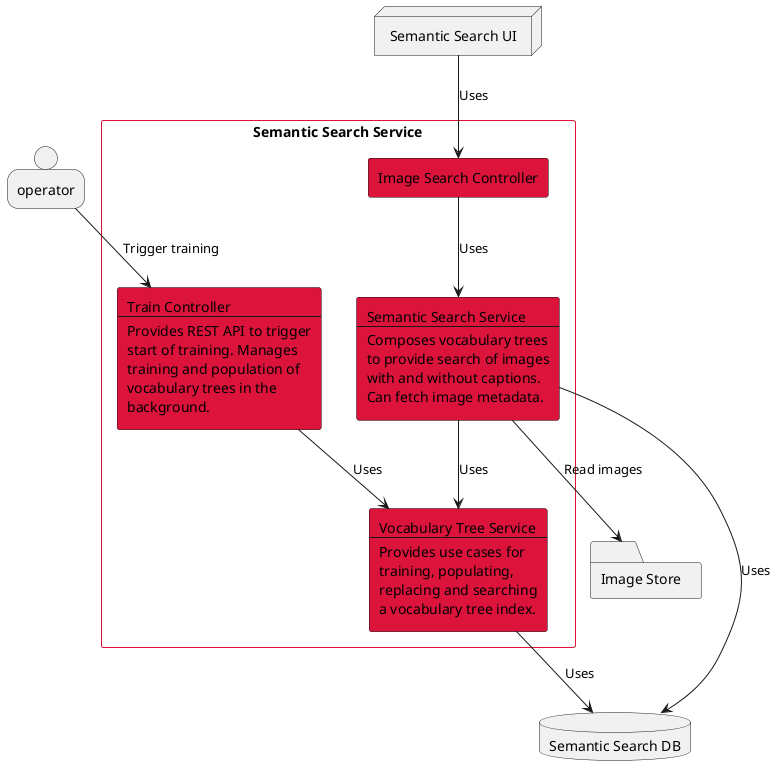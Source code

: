 @startuml component
person operator

node SemSearchUI [
    Semantic Search UI
]

folder ImageStore as "Image Store"

database SemSearchDB [
    Semantic Search DB
]

rectangle SemanticSearchSvc as "Semantic Search Service" #line:crimson {
    rectangle VocTreeSvc #crimson [
        Vocabulary Tree Service
        ---
        Provides use cases for
        training, populating,
        replacing and searching
        a vocabulary tree index.
    ]
    rectangle SemSearchSvc #crimson [
        Semantic Search Service
        ---
        Composes vocabulary trees
        to provide search of images
        with and without captions.
        Can fetch image metadata.
    ]
    rectangle TrainController #crimson [
        Train Controller
        ---
        Provides REST API to trigger
        start of training. Manages 
        training and population of 
        vocabulary trees in the
        background.
    ]
    rectangle ImageSearchController as "Image Search Controller" #crimson

    SemSearchSvc --> VocTreeSvc: Uses
    SemSearchSvc --> SemSearchDB: Uses
    VocTreeSvc --> SemSearchDB: Uses
    
    TrainController --> VocTreeSvc: Uses
    ImageSearchController --> SemSearchSvc: Uses
    operator --> TrainController: Trigger training
    
    SemSearchSvc --> ImageStore: Read images

    SemSearchUI --> ImageSearchController: Uses
}
@enduml